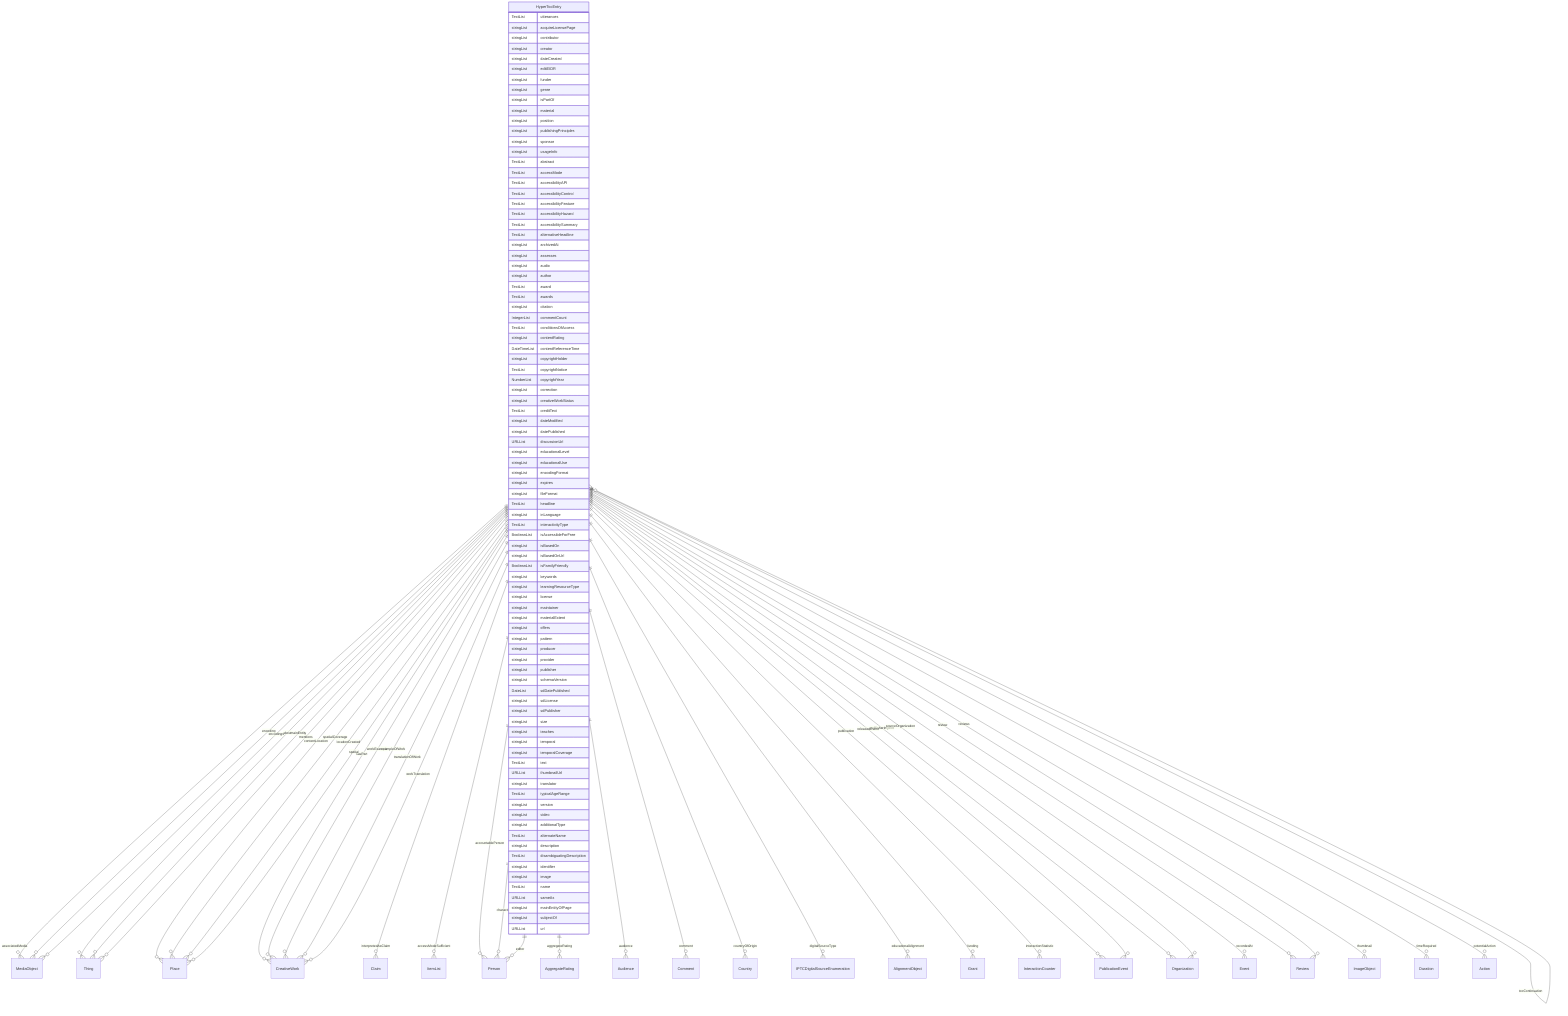 erDiagram
HyperTocEntry {
    TextList utterances  
    stringList acquireLicensePage  
    stringList contributor  
    stringList creator  
    stringList dateCreated  
    stringList editEIDR  
    stringList funder  
    stringList genre  
    stringList isPartOf  
    stringList material  
    stringList position  
    stringList publishingPrinciples  
    stringList sponsor  
    stringList usageInfo  
    TextList abstract  
    TextList accessMode  
    TextList accessibilityAPI  
    TextList accessibilityControl  
    TextList accessibilityFeature  
    TextList accessibilityHazard  
    TextList accessibilitySummary  
    TextList alternativeHeadline  
    stringList archivedAt  
    stringList assesses  
    stringList audio  
    stringList author  
    TextList award  
    TextList awards  
    stringList citation  
    IntegerList commentCount  
    TextList conditionsOfAccess  
    stringList contentRating  
    DateTimeList contentReferenceTime  
    stringList copyrightHolder  
    TextList copyrightNotice  
    NumberList copyrightYear  
    stringList correction  
    stringList creativeWorkStatus  
    TextList creditText  
    stringList dateModified  
    stringList datePublished  
    URLList discussionUrl  
    stringList educationalLevel  
    stringList educationalUse  
    stringList encodingFormat  
    stringList expires  
    stringList fileFormat  
    TextList headline  
    stringList inLanguage  
    TextList interactivityType  
    BooleanList isAccessibleForFree  
    stringList isBasedOn  
    stringList isBasedOnUrl  
    BooleanList isFamilyFriendly  
    stringList keywords  
    stringList learningResourceType  
    stringList license  
    stringList maintainer  
    stringList materialExtent  
    stringList offers  
    stringList pattern  
    stringList producer  
    stringList provider  
    stringList publisher  
    stringList schemaVersion  
    DateList sdDatePublished  
    stringList sdLicense  
    stringList sdPublisher  
    stringList size  
    stringList teaches  
    stringList temporal  
    stringList temporalCoverage  
    TextList text  
    URLList thumbnailUrl  
    stringList translator  
    TextList typicalAgeRange  
    stringList version  
    stringList video  
    stringList additionalType  
    TextList alternateName  
    stringList description  
    TextList disambiguatingDescription  
    stringList identifier  
    stringList image  
    TextList name  
    URLList sameAs  
    stringList mainEntityOfPage  
    stringList subjectOf  
    URLList url  
}

HyperTocEntry ||--}o MediaObject : "associatedMedia"
HyperTocEntry ||--}o HyperTocEntry : "tocContinuation"
HyperTocEntry ||--}o Thing : "about"
HyperTocEntry ||--}o Place : "contentLocation"
HyperTocEntry ||--}o CreativeWork : "hasPart"
HyperTocEntry ||--}o Claim : "interpretedAsClaim"
HyperTocEntry ||--}o Thing : "mainEntity"
HyperTocEntry ||--}o Place : "spatialCoverage"
HyperTocEntry ||--}o CreativeWork : "workExample"
HyperTocEntry ||--}o ItemList : "accessModeSufficient"
HyperTocEntry ||--}o Person : "accountablePerson"
HyperTocEntry ||--}o AggregateRating : "aggregateRating"
HyperTocEntry ||--}o Audience : "audience"
HyperTocEntry ||--}o Person : "character"
HyperTocEntry ||--}o Comment : "comment"
HyperTocEntry ||--}o Country : "countryOfOrigin"
HyperTocEntry ||--}o IPTCDigitalSourceEnumeration : "digitalSourceType"
HyperTocEntry ||--}o Person : "editor"
HyperTocEntry ||--}o AlignmentObject : "educationalAlignment"
HyperTocEntry ||--}o MediaObject : "encoding"
HyperTocEntry ||--}o MediaObject : "encodings"
HyperTocEntry ||--}o CreativeWork : "exampleOfWork"
HyperTocEntry ||--}o Grant : "funding"
HyperTocEntry ||--}o InteractionCounter : "interactionStatistic"
HyperTocEntry ||--}o Place : "locationCreated"
HyperTocEntry ||--}o Thing : "mentions"
HyperTocEntry ||--}o PublicationEvent : "publication"
HyperTocEntry ||--}o Organization : "publisherImprint"
HyperTocEntry ||--}o Event : "recordedAt"
HyperTocEntry ||--}o PublicationEvent : "releasedEvent"
HyperTocEntry ||--}o Review : "review"
HyperTocEntry ||--}o Review : "reviews"
HyperTocEntry ||--}o Organization : "sourceOrganization"
HyperTocEntry ||--}o Place : "spatial"
HyperTocEntry ||--}o ImageObject : "thumbnail"
HyperTocEntry ||--}o Duration : "timeRequired"
HyperTocEntry ||--}o CreativeWork : "translationOfWork"
HyperTocEntry ||--}o CreativeWork : "workTranslation"
HyperTocEntry ||--}o Action : "potentialAction"